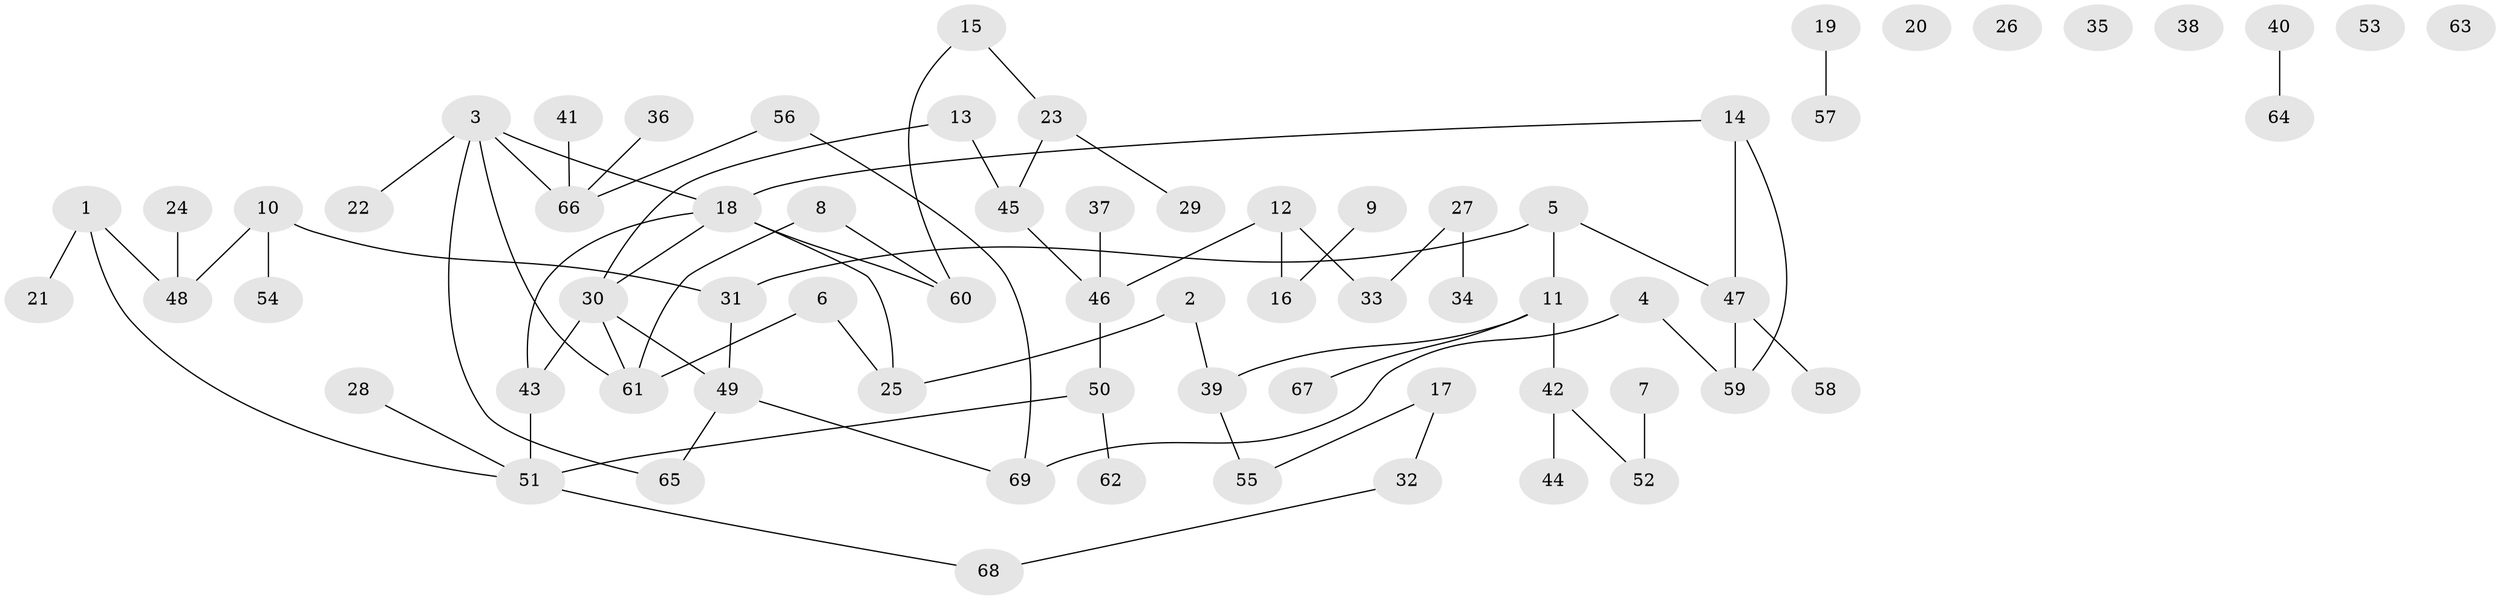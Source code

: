 // coarse degree distribution, {3: 0.3333333333333333, 6: 0.09523809523809523, 1: 0.14285714285714285, 4: 0.09523809523809523, 2: 0.3333333333333333}
// Generated by graph-tools (version 1.1) at 2025/48/03/04/25 22:48:27]
// undirected, 69 vertices, 74 edges
graph export_dot {
  node [color=gray90,style=filled];
  1;
  2;
  3;
  4;
  5;
  6;
  7;
  8;
  9;
  10;
  11;
  12;
  13;
  14;
  15;
  16;
  17;
  18;
  19;
  20;
  21;
  22;
  23;
  24;
  25;
  26;
  27;
  28;
  29;
  30;
  31;
  32;
  33;
  34;
  35;
  36;
  37;
  38;
  39;
  40;
  41;
  42;
  43;
  44;
  45;
  46;
  47;
  48;
  49;
  50;
  51;
  52;
  53;
  54;
  55;
  56;
  57;
  58;
  59;
  60;
  61;
  62;
  63;
  64;
  65;
  66;
  67;
  68;
  69;
  1 -- 21;
  1 -- 48;
  1 -- 51;
  2 -- 25;
  2 -- 39;
  3 -- 18;
  3 -- 22;
  3 -- 61;
  3 -- 65;
  3 -- 66;
  4 -- 59;
  4 -- 69;
  5 -- 11;
  5 -- 31;
  5 -- 47;
  6 -- 25;
  6 -- 61;
  7 -- 52;
  8 -- 60;
  8 -- 61;
  9 -- 16;
  10 -- 31;
  10 -- 48;
  10 -- 54;
  11 -- 39;
  11 -- 42;
  11 -- 67;
  12 -- 16;
  12 -- 33;
  12 -- 46;
  13 -- 30;
  13 -- 45;
  14 -- 18;
  14 -- 47;
  14 -- 59;
  15 -- 23;
  15 -- 60;
  17 -- 32;
  17 -- 55;
  18 -- 25;
  18 -- 30;
  18 -- 43;
  18 -- 60;
  19 -- 57;
  23 -- 29;
  23 -- 45;
  24 -- 48;
  27 -- 33;
  27 -- 34;
  28 -- 51;
  30 -- 43;
  30 -- 49;
  30 -- 61;
  31 -- 49;
  32 -- 68;
  36 -- 66;
  37 -- 46;
  39 -- 55;
  40 -- 64;
  41 -- 66;
  42 -- 44;
  42 -- 52;
  43 -- 51;
  45 -- 46;
  46 -- 50;
  47 -- 58;
  47 -- 59;
  49 -- 65;
  49 -- 69;
  50 -- 51;
  50 -- 62;
  51 -- 68;
  56 -- 66;
  56 -- 69;
}
